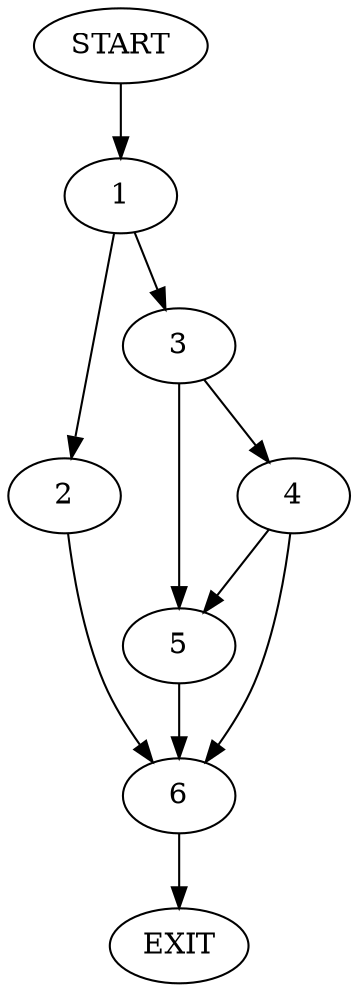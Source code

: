 digraph {
0 [label="START"]
7 [label="EXIT"]
0 -> 1
1 -> 2
1 -> 3
3 -> 4
3 -> 5
2 -> 6
6 -> 7
5 -> 6
4 -> 6
4 -> 5
}
